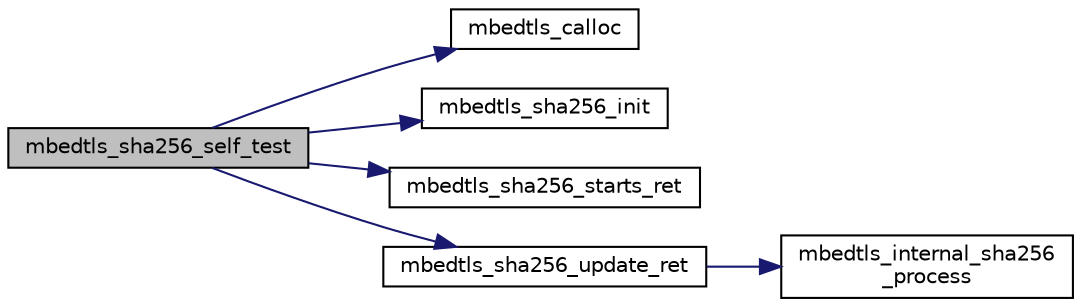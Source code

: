 digraph "mbedtls_sha256_self_test"
{
 // LATEX_PDF_SIZE
  edge [fontname="Helvetica",fontsize="10",labelfontname="Helvetica",labelfontsize="10"];
  node [fontname="Helvetica",fontsize="10",shape=record];
  rankdir="LR";
  Node1 [label="mbedtls_sha256_self_test",height=0.2,width=0.4,color="black", fillcolor="grey75", style="filled", fontcolor="black",tooltip="The SHA-224 and SHA-256 checkup routine."];
  Node1 -> Node2 [color="midnightblue",fontsize="10",style="solid",fontname="Helvetica"];
  Node2 [label="mbedtls_calloc",height=0.2,width=0.4,color="black", fillcolor="white", style="filled",URL="$dc/d3f/platform_8c.html#a065dcb25fe2c4492a910bec761400ebe",tooltip=" "];
  Node1 -> Node3 [color="midnightblue",fontsize="10",style="solid",fontname="Helvetica"];
  Node3 [label="mbedtls_sha256_init",height=0.2,width=0.4,color="black", fillcolor="white", style="filled",URL="$da/d01/sha256_8c.html#a7c7c355490ffac9fb942cab02361932c",tooltip="This function initializes a SHA-256 context."];
  Node1 -> Node4 [color="midnightblue",fontsize="10",style="solid",fontname="Helvetica"];
  Node4 [label="mbedtls_sha256_starts_ret",height=0.2,width=0.4,color="black", fillcolor="white", style="filled",URL="$da/d01/sha256_8c.html#af7feb61e3727df3ea4bb1bb08537934e",tooltip="This function starts a SHA-224 or SHA-256 checksum calculation."];
  Node1 -> Node5 [color="midnightblue",fontsize="10",style="solid",fontname="Helvetica"];
  Node5 [label="mbedtls_sha256_update_ret",height=0.2,width=0.4,color="black", fillcolor="white", style="filled",URL="$da/d01/sha256_8c.html#afeaa391b98ad340ed3b2233fa4ca665d",tooltip="This function feeds an input buffer into an ongoing SHA-256 checksum calculation."];
  Node5 -> Node6 [color="midnightblue",fontsize="10",style="solid",fontname="Helvetica"];
  Node6 [label="mbedtls_internal_sha256\l_process",height=0.2,width=0.4,color="black", fillcolor="white", style="filled",URL="$da/d01/sha256_8c.html#a7d35cd23d4ede07db7c6fee054045efb",tooltip="This function processes a single data block within the ongoing SHA-256 computation...."];
}
